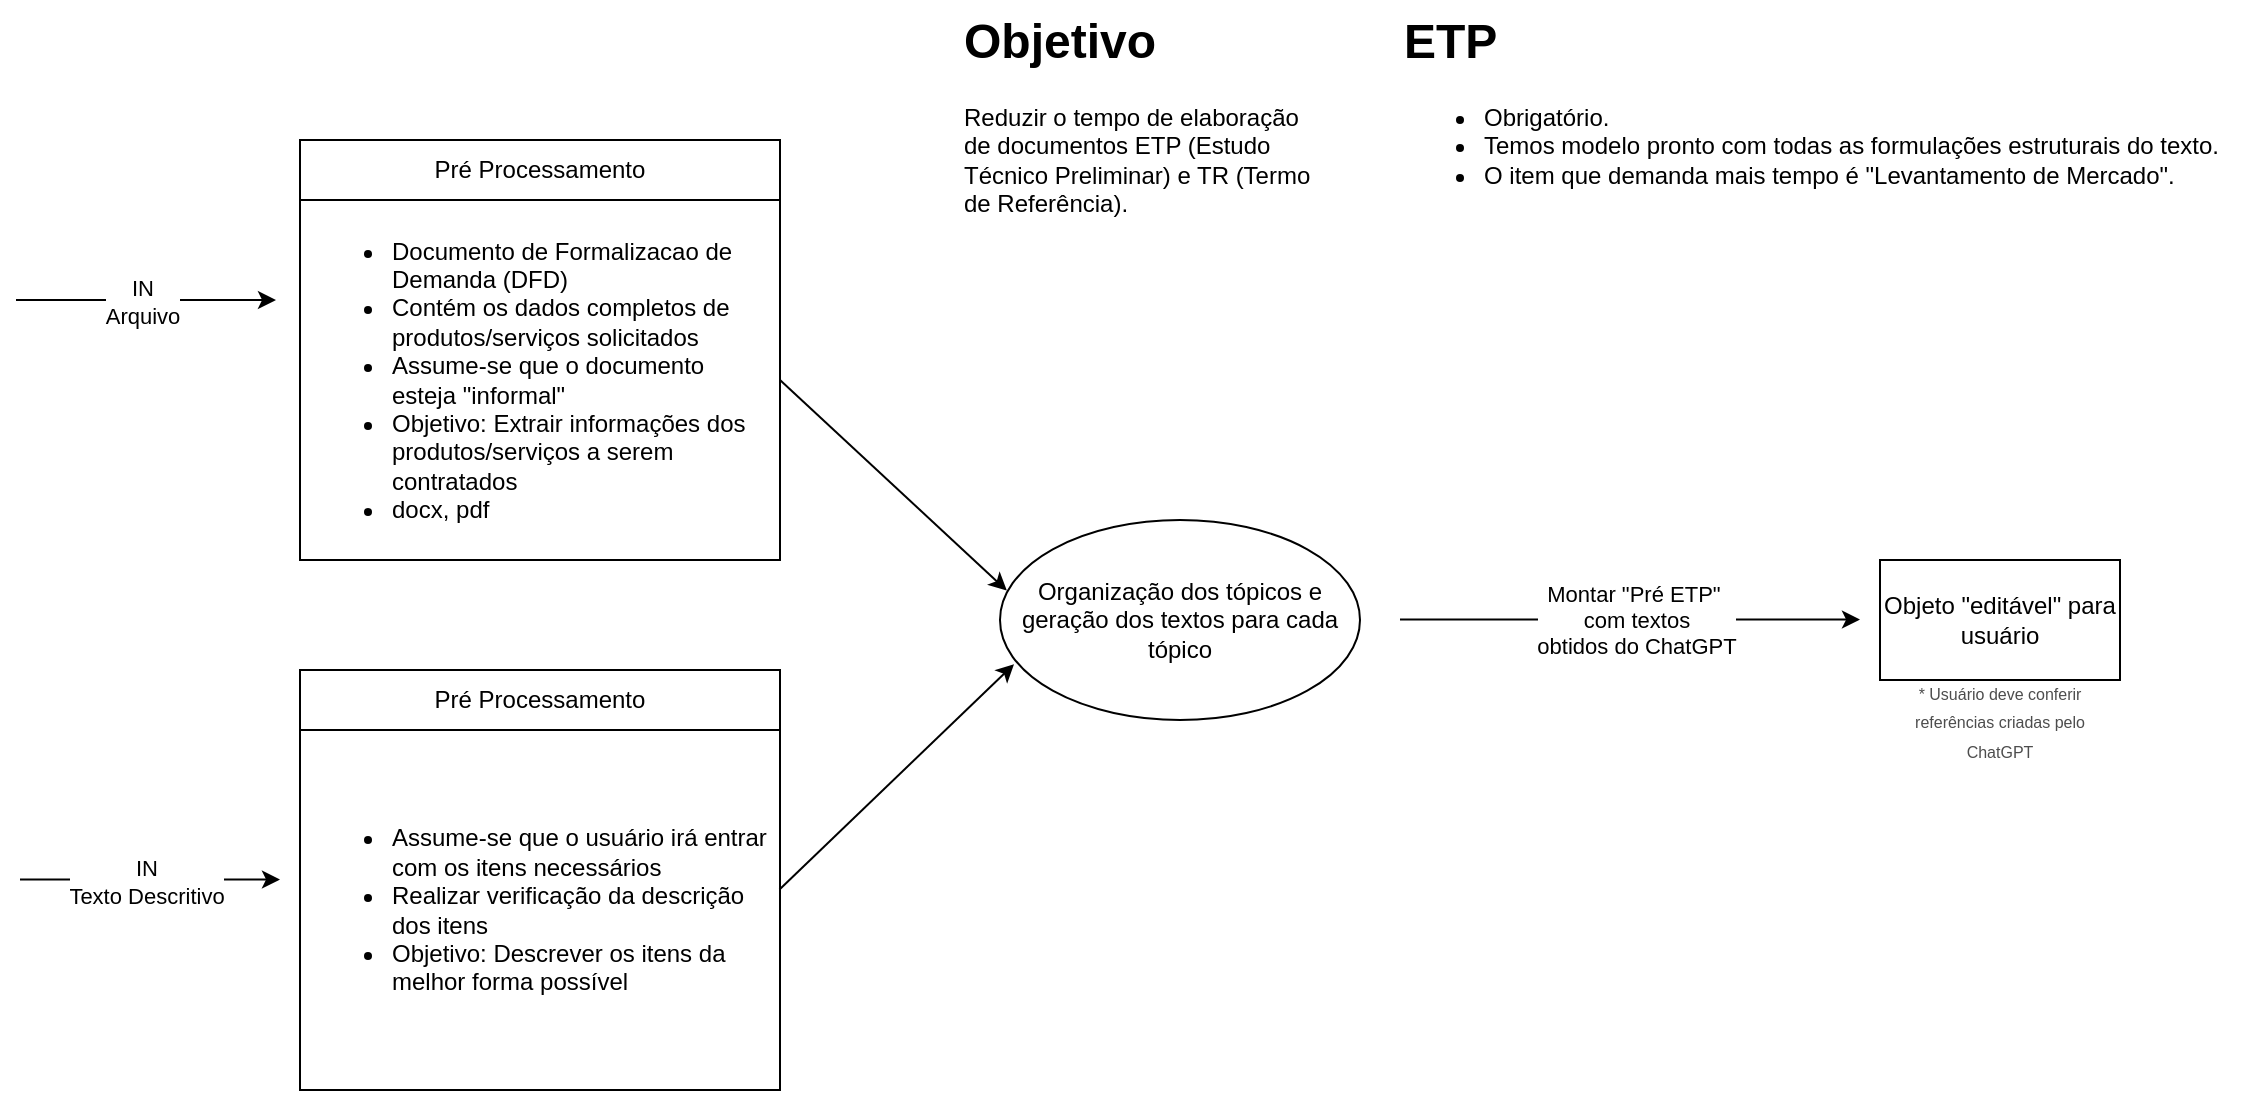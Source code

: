 <mxfile version="24.2.5" type="device">
  <diagram name="Página-1" id="CphyMd5uNIkxkGIHRnLE">
    <mxGraphModel dx="2100" dy="1250" grid="1" gridSize="10" guides="1" tooltips="1" connect="1" arrows="1" fold="1" page="1" pageScale="1" pageWidth="827" pageHeight="1169" math="0" shadow="0">
      <root>
        <mxCell id="0" />
        <mxCell id="1" parent="0" />
        <mxCell id="U3PAHzWbFA--7wJFhrKN-3" value="Pré Processamento" style="swimlane;fontStyle=0;childLayout=stackLayout;horizontal=1;startSize=30;horizontalStack=0;resizeParent=1;resizeParentMax=0;resizeLast=0;collapsible=1;marginBottom=0;whiteSpace=wrap;html=1;" vertex="1" parent="1">
          <mxGeometry x="170" y="110" width="240" height="210" as="geometry">
            <mxRectangle x="160" y="110" width="80" height="30" as="alternateBounds" />
          </mxGeometry>
        </mxCell>
        <mxCell id="U3PAHzWbFA--7wJFhrKN-4" value="&lt;ul&gt;&lt;li&gt;Documento de Formalizacao de Demanda (DFD&lt;span style=&quot;background-color: initial;&quot;&gt;)&lt;/span&gt;&lt;/li&gt;&lt;li&gt;&lt;span style=&quot;background-color: initial;&quot;&gt;Contém os dados completos de produtos/serviços solicitados&lt;/span&gt;&lt;/li&gt;&lt;li&gt;&lt;span style=&quot;background-color: initial;&quot;&gt;Assume-se que o documento esteja &quot;informal&lt;/span&gt;&quot;&lt;/li&gt;&lt;li&gt;Objetivo: Extrair informações dos produtos/serviços a serem contratados&lt;/li&gt;&lt;li&gt;&lt;span style=&quot;background-color: initial;&quot;&gt;docx, pdf&lt;/span&gt;&lt;/li&gt;&lt;/ul&gt;" style="text;strokeColor=none;fillColor=none;align=left;verticalAlign=middle;spacingLeft=4;spacingRight=4;overflow=hidden;points=[[0,0.5],[1,0.5]];portConstraint=eastwest;rotatable=0;whiteSpace=wrap;html=1;" vertex="1" parent="U3PAHzWbFA--7wJFhrKN-3">
          <mxGeometry y="30" width="240" height="180" as="geometry" />
        </mxCell>
        <mxCell id="U3PAHzWbFA--7wJFhrKN-7" value="" style="endArrow=classic;html=1;rounded=0;" edge="1" parent="1">
          <mxGeometry width="50" height="50" relative="1" as="geometry">
            <mxPoint x="28" y="190" as="sourcePoint" />
            <mxPoint x="158" y="190" as="targetPoint" />
          </mxGeometry>
        </mxCell>
        <mxCell id="U3PAHzWbFA--7wJFhrKN-8" value="IN&lt;div&gt;Arquivo&lt;/div&gt;" style="edgeLabel;html=1;align=center;verticalAlign=middle;resizable=0;points=[];" vertex="1" connectable="0" parent="U3PAHzWbFA--7wJFhrKN-7">
          <mxGeometry x="-0.028" y="-1" relative="1" as="geometry">
            <mxPoint as="offset" />
          </mxGeometry>
        </mxCell>
        <mxCell id="U3PAHzWbFA--7wJFhrKN-9" value="&lt;h1 style=&quot;margin-top: 0px;&quot;&gt;Objetivo&lt;/h1&gt;&lt;p&gt;Reduzir o tempo de elaboração de documentos ETP (Estudo Técnico Preliminar) e TR (Termo de Referência).&lt;/p&gt;" style="text;html=1;whiteSpace=wrap;overflow=hidden;rounded=0;" vertex="1" parent="1">
          <mxGeometry x="500" y="40" width="180" height="120" as="geometry" />
        </mxCell>
        <mxCell id="U3PAHzWbFA--7wJFhrKN-10" value="&lt;h1 style=&quot;margin-top: 0px;&quot;&gt;ETP&lt;/h1&gt;&lt;p&gt;&lt;/p&gt;&lt;ul&gt;&lt;li&gt;Obrigatório.&lt;/li&gt;&lt;li&gt;Temos modelo pronto com todas as formulações estruturais do texto.&lt;/li&gt;&lt;li&gt;O item que demanda mais tempo é &quot;Levantamento de Mercado&quot;.&lt;/li&gt;&lt;/ul&gt;&lt;p&gt;&lt;/p&gt;" style="text;html=1;whiteSpace=wrap;overflow=hidden;rounded=0;" vertex="1" parent="1">
          <mxGeometry x="720" y="40" width="420" height="140" as="geometry" />
        </mxCell>
        <mxCell id="U3PAHzWbFA--7wJFhrKN-11" value="Organização dos tópicos e geração dos textos para cada tópico" style="ellipse;whiteSpace=wrap;html=1;" vertex="1" parent="1">
          <mxGeometry x="520" y="300" width="180" height="100" as="geometry" />
        </mxCell>
        <mxCell id="U3PAHzWbFA--7wJFhrKN-15" value="" style="endArrow=classic;html=1;rounded=0;exitX=1;exitY=0.5;exitDx=0;exitDy=0;entryX=0.019;entryY=0.353;entryDx=0;entryDy=0;entryPerimeter=0;" edge="1" parent="1" source="U3PAHzWbFA--7wJFhrKN-4" target="U3PAHzWbFA--7wJFhrKN-11">
          <mxGeometry width="50" height="50" relative="1" as="geometry">
            <mxPoint x="440" y="210" as="sourcePoint" />
            <mxPoint x="510" y="250" as="targetPoint" />
          </mxGeometry>
        </mxCell>
        <mxCell id="U3PAHzWbFA--7wJFhrKN-18" value="Pré Processamento" style="swimlane;fontStyle=0;childLayout=stackLayout;horizontal=1;startSize=30;horizontalStack=0;resizeParent=1;resizeParentMax=0;resizeLast=0;collapsible=1;marginBottom=0;whiteSpace=wrap;html=1;" vertex="1" parent="1">
          <mxGeometry x="170" y="375" width="240" height="210" as="geometry">
            <mxRectangle x="160" y="110" width="80" height="30" as="alternateBounds" />
          </mxGeometry>
        </mxCell>
        <mxCell id="U3PAHzWbFA--7wJFhrKN-19" value="&lt;ul&gt;&lt;li&gt;&lt;span style=&quot;background-color: initial;&quot;&gt;Assume-se que o usuário irá entrar com os itens necessários&lt;/span&gt;&lt;/li&gt;&lt;li&gt;Realizar verificação da descrição dos itens&lt;/li&gt;&lt;li&gt;Objetivo: Descrever os itens da melhor forma possível&lt;br&gt;&lt;/li&gt;&lt;/ul&gt;" style="text;strokeColor=none;fillColor=none;align=left;verticalAlign=middle;spacingLeft=4;spacingRight=4;overflow=hidden;points=[[0,0.5],[1,0.5]];portConstraint=eastwest;rotatable=0;whiteSpace=wrap;html=1;" vertex="1" parent="U3PAHzWbFA--7wJFhrKN-18">
          <mxGeometry y="30" width="240" height="180" as="geometry" />
        </mxCell>
        <mxCell id="U3PAHzWbFA--7wJFhrKN-21" value="" style="endArrow=classic;html=1;rounded=0;" edge="1" parent="1">
          <mxGeometry width="50" height="50" relative="1" as="geometry">
            <mxPoint x="30" y="479.76" as="sourcePoint" />
            <mxPoint x="160" y="479.76" as="targetPoint" />
          </mxGeometry>
        </mxCell>
        <mxCell id="U3PAHzWbFA--7wJFhrKN-22" value="IN&lt;div&gt;Texto Descritivo&lt;/div&gt;" style="edgeLabel;html=1;align=center;verticalAlign=middle;resizable=0;points=[];" vertex="1" connectable="0" parent="U3PAHzWbFA--7wJFhrKN-21">
          <mxGeometry x="-0.028" y="-1" relative="1" as="geometry">
            <mxPoint as="offset" />
          </mxGeometry>
        </mxCell>
        <mxCell id="U3PAHzWbFA--7wJFhrKN-23" value="" style="endArrow=classic;html=1;rounded=0;exitX=0.999;exitY=0.443;exitDx=0;exitDy=0;entryX=0.039;entryY=0.721;entryDx=0;entryDy=0;exitPerimeter=0;entryPerimeter=0;" edge="1" parent="1" source="U3PAHzWbFA--7wJFhrKN-19" target="U3PAHzWbFA--7wJFhrKN-11">
          <mxGeometry width="50" height="50" relative="1" as="geometry">
            <mxPoint x="430" y="480" as="sourcePoint" />
            <mxPoint x="539" y="505" as="targetPoint" />
          </mxGeometry>
        </mxCell>
        <mxCell id="U3PAHzWbFA--7wJFhrKN-24" value="" style="endArrow=classic;html=1;rounded=0;" edge="1" parent="1">
          <mxGeometry width="50" height="50" relative="1" as="geometry">
            <mxPoint x="720" y="349.8" as="sourcePoint" />
            <mxPoint x="950" y="349.8" as="targetPoint" />
          </mxGeometry>
        </mxCell>
        <mxCell id="U3PAHzWbFA--7wJFhrKN-25" value="Montar &quot;Pré ETP&quot;&amp;nbsp;&lt;div&gt;com textos&lt;div&gt;&lt;div&gt;obtidos do ChatGPT&lt;/div&gt;&lt;/div&gt;&lt;/div&gt;" style="edgeLabel;html=1;align=center;verticalAlign=middle;resizable=0;points=[];" vertex="1" connectable="0" parent="U3PAHzWbFA--7wJFhrKN-24">
          <mxGeometry x="0.048" y="-1" relative="1" as="geometry">
            <mxPoint x="-3" y="-1" as="offset" />
          </mxGeometry>
        </mxCell>
        <mxCell id="U3PAHzWbFA--7wJFhrKN-31" value="Objeto &quot;editável&quot; para usuário" style="rounded=0;whiteSpace=wrap;html=1;" vertex="1" parent="1">
          <mxGeometry x="960" y="320" width="120" height="60" as="geometry" />
        </mxCell>
        <mxCell id="U3PAHzWbFA--7wJFhrKN-32" value="&lt;div style=&quot;&quot;&gt;&lt;span style=&quot;color: rgb(77, 77, 77); background-color: initial;&quot;&gt;&lt;font style=&quot;font-size: 8px;&quot;&gt;* Usuário deve conferir referências criadas pelo ChatGPT&lt;/font&gt;&lt;/span&gt;&lt;/div&gt;" style="text;html=1;align=center;verticalAlign=middle;whiteSpace=wrap;rounded=0;" vertex="1" parent="1">
          <mxGeometry x="960" y="380" width="120" height="40" as="geometry" />
        </mxCell>
      </root>
    </mxGraphModel>
  </diagram>
</mxfile>
